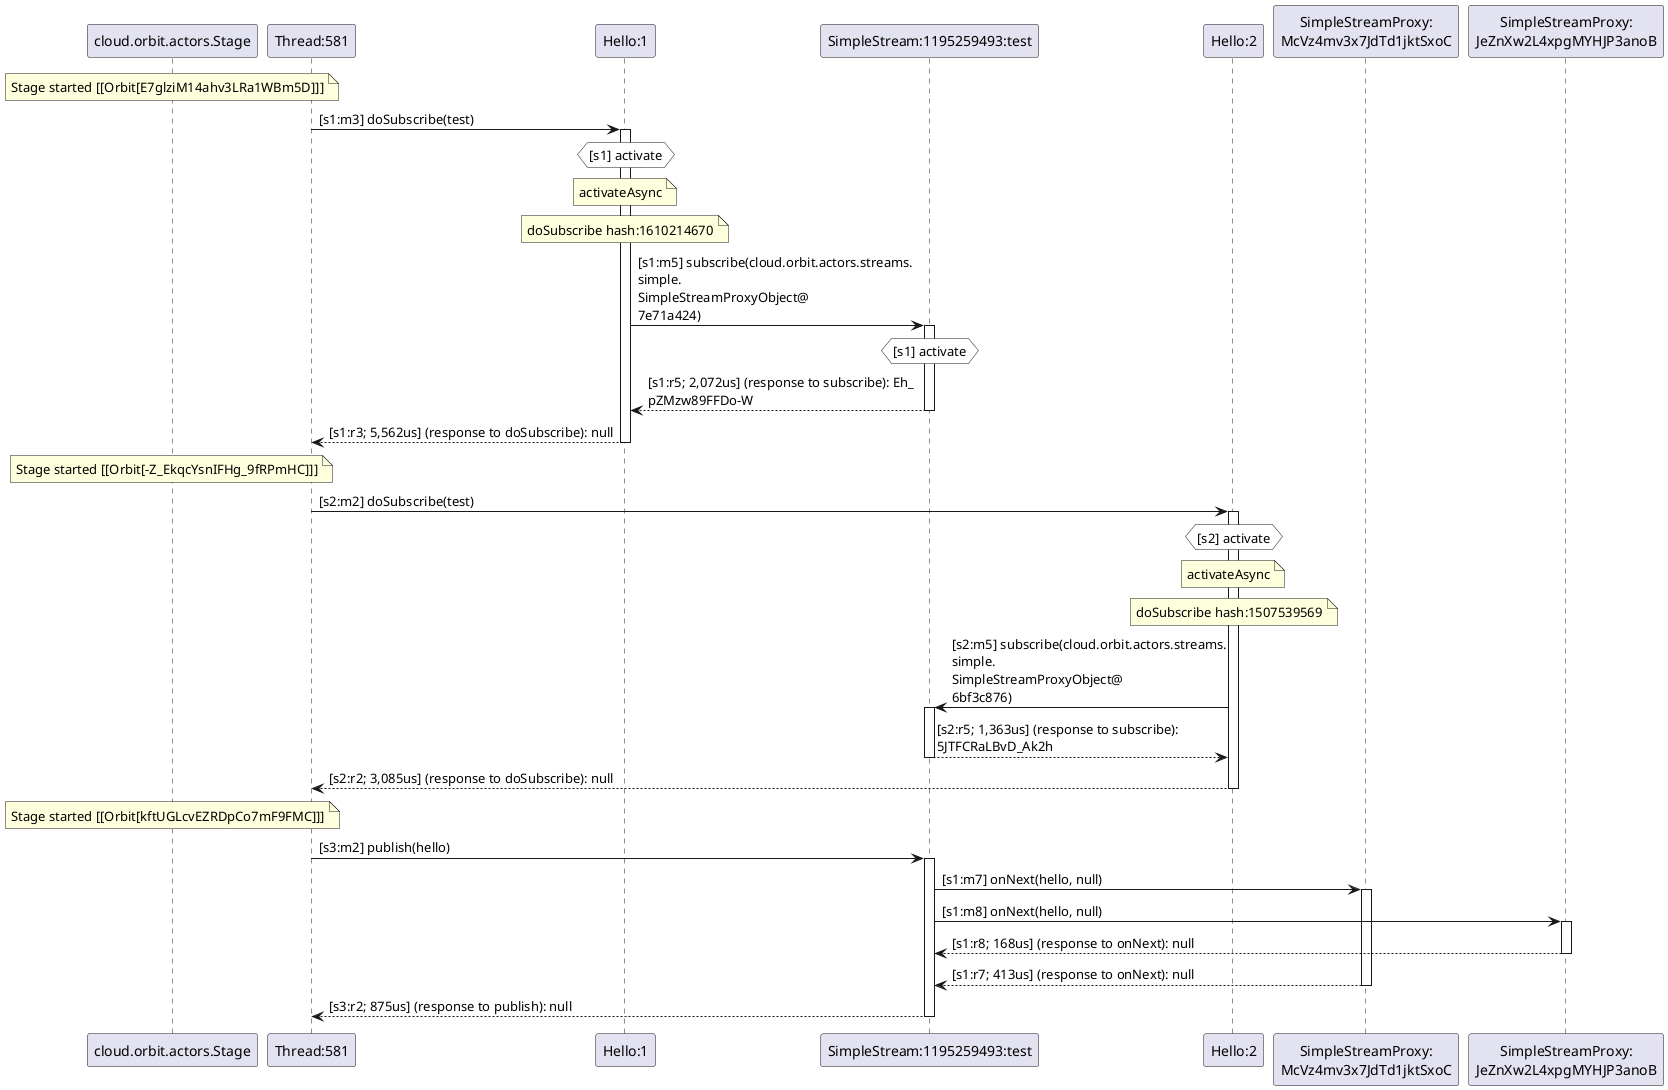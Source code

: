 @startuml
note over "cloud.orbit.actors.Stage": Stage started [[Orbit[E7glziM14ahv3LRa1WBm5D]]]
"Thread:581" -> "Hello:1" : [s1:m3] doSubscribe(test)
activate "Hello:1"
hnote over "Hello:1" #white : [s1] activate
note over "Hello:1": activateAsync
note over "Hello:1": doSubscribe hash:1610214670
"Hello:1" -> "SimpleStream:1195259493:test" : [s1:m5] subscribe(cloud.orbit.actors.streams.\nsimple.\nSimpleStreamProxyObject@\n7e71a424)
activate "SimpleStream:1195259493:test"
hnote over "SimpleStream:1195259493:test" #white : [s1] activate
"SimpleStream:1195259493:test" --> "Hello:1" : [s1:r5; 2,072us] (response to subscribe): Eh_\npZMzw89FFDo-W
deactivate "SimpleStream:1195259493:test"
"Hello:1" --> "Thread:581" : [s1:r3; 5,562us] (response to doSubscribe): null
deactivate "Hello:1"
note over "cloud.orbit.actors.Stage": Stage started [[Orbit[-Z_EkqcYsnIFHg_9fRPmHC]]]
"Thread:581" -> "Hello:2" : [s2:m2] doSubscribe(test)
activate "Hello:2"
hnote over "Hello:2" #white : [s2] activate
note over "Hello:2": activateAsync
note over "Hello:2": doSubscribe hash:1507539569
"Hello:2" -> "SimpleStream:1195259493:test" : [s2:m5] subscribe(cloud.orbit.actors.streams.\nsimple.\nSimpleStreamProxyObject@\n6bf3c876)
activate "SimpleStream:1195259493:test"
"SimpleStream:1195259493:test" --> "Hello:2" : [s2:r5; 1,363us] (response to subscribe): \n5JTFCRaLBvD_Ak2h
deactivate "SimpleStream:1195259493:test"
"Hello:2" --> "Thread:581" : [s2:r2; 3,085us] (response to doSubscribe): null
deactivate "Hello:2"
note over "cloud.orbit.actors.Stage": Stage started [[Orbit[kftUGLcvEZRDpCo7mF9FMC]]]
"Thread:581" -> "SimpleStream:1195259493:test" : [s3:m2] publish(hello)
activate "SimpleStream:1195259493:test"
"SimpleStream:1195259493:test" -> "SimpleStreamProxy:\nMcVz4mv3x7JdTd1jktSxoC" : [s1:m7] onNext(hello, null)
activate "SimpleStreamProxy:\nMcVz4mv3x7JdTd1jktSxoC"
"SimpleStream:1195259493:test" -> "SimpleStreamProxy:\nJeZnXw2L4xpgMYHJP3anoB" : [s1:m8] onNext(hello, null)
activate "SimpleStreamProxy:\nJeZnXw2L4xpgMYHJP3anoB"
"SimpleStreamProxy:\nJeZnXw2L4xpgMYHJP3anoB" --> "SimpleStream:1195259493:test" : [s1:r8; 168us] (response to onNext): null
deactivate "SimpleStreamProxy:\nJeZnXw2L4xpgMYHJP3anoB"
"SimpleStreamProxy:\nMcVz4mv3x7JdTd1jktSxoC" --> "SimpleStream:1195259493:test" : [s1:r7; 413us] (response to onNext): null
deactivate "SimpleStreamProxy:\nMcVz4mv3x7JdTd1jktSxoC"
"SimpleStream:1195259493:test" --> "Thread:581" : [s3:r2; 875us] (response to publish): null
deactivate "SimpleStream:1195259493:test"
@enduml
